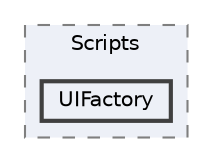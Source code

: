 digraph "Assets/_Project/Scripts/UIFactory"
{
 // LATEX_PDF_SIZE
  bgcolor="transparent";
  edge [fontname=Helvetica,fontsize=10,labelfontname=Helvetica,labelfontsize=10];
  node [fontname=Helvetica,fontsize=10,shape=box,height=0.2,width=0.4];
  compound=true
  subgraph clusterdir_860f14a42753bbe44e0d26e0f40689a7 {
    graph [ bgcolor="#edf0f7", pencolor="grey50", label="Scripts", fontname=Helvetica,fontsize=10 style="filled,dashed", URL="dir_860f14a42753bbe44e0d26e0f40689a7.html",tooltip=""]
  dir_bacbee96f75472d80b9695a981f5a795 [label="UIFactory", fillcolor="#edf0f7", color="grey25", style="filled,bold", URL="dir_bacbee96f75472d80b9695a981f5a795.html",tooltip=""];
  }
}
